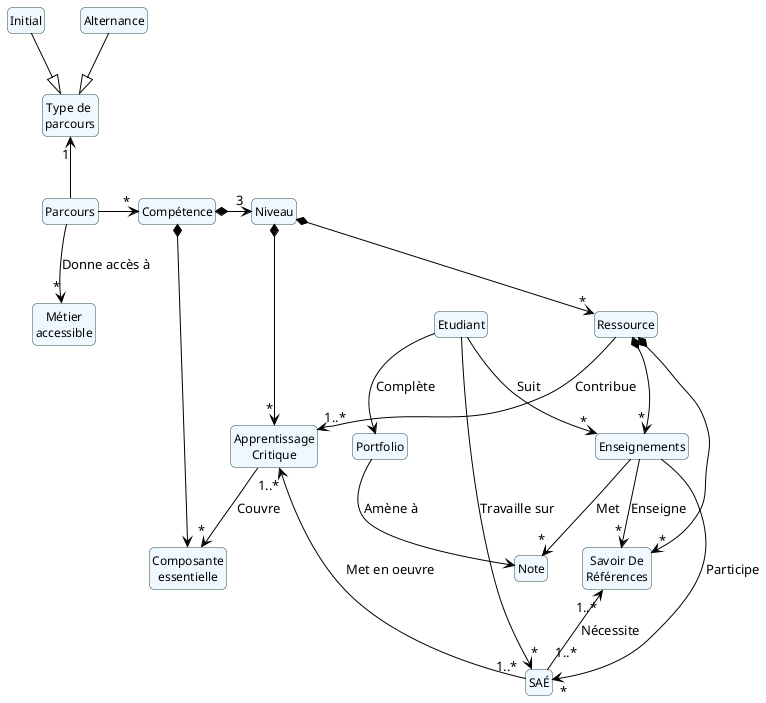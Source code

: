 @startuml

'-----------------------------------
' UML concepts illustrated
' JMB 2014
'-----------------------------------

' Default settings
'-----------------------------------
' left to right direction 'does not work for sequence diagrams :-(
hide circle
hide empty members
hide methods	

' Colors & Fonts
'-----------------------------------
'Colors => see http://plantuml.com/color
'skinparam monochrome true
'skinparam monochrome reverse
'skinparam handwritten true
skinparam package {
	BackgroundColor empty
	BorderColor DarkSlateGray
	ArrowColor Black
	FontColor Black
	FontSize 12
	FontName TrebuchetMS
}
skinparam roundcorner 10

skinparam class {
	BackgroundColor AliceBlue
	BorderColor DarkSlateGray
	ArrowColor Black
	FontColor Black
	FontSize 12
	FontName TrebuchetMS
}
skinparam arrow {
    MessageAlign center
}

class t as "Type de \nparcours"
class r as "Ressource"
class s as "Savoir De\nRéférences"
class a as "Apprentissage\nCritique"
class p as "Parcours"
class c as "Compétence"
class ce as "Composante\nessentielle"
class m as "Métier\naccessible"
class n as "Niveau"
class sae as "SAÉ"
class ens as "Enseignements"
class note as "Note"
class etu as "Etudiant"
class pf as "Portfolio"

t "1" <-- p
c *-> "3" n
c *-> ce
n *--> "*" a
a --> "*" ce : Couvre

p -> "*" c
p --> "*" m : Donne accès à
r *--> "*" s

n *--> "*" r

r --> "1..*" a : "Contribue"
a "1..*" <-- "1..*" sae : "Met en oeuvre"
s "1..*" <-- "1..*" sae : "Nécessite"

r *--> "*" ens
ens --> "*" note : "Met"
ens --> "*" s : "Enseigne"
ens --> "*" sae : "Participe"
pf --> note : "Amène à"

etu --> "*" ens : "Suit"
etu --> "*" sae : "Travaille sur"
etu --> pf : "Complète"

Initial --|> t
Alternance --|> t

'Initial -[hidden]- Alternance

@enduml
